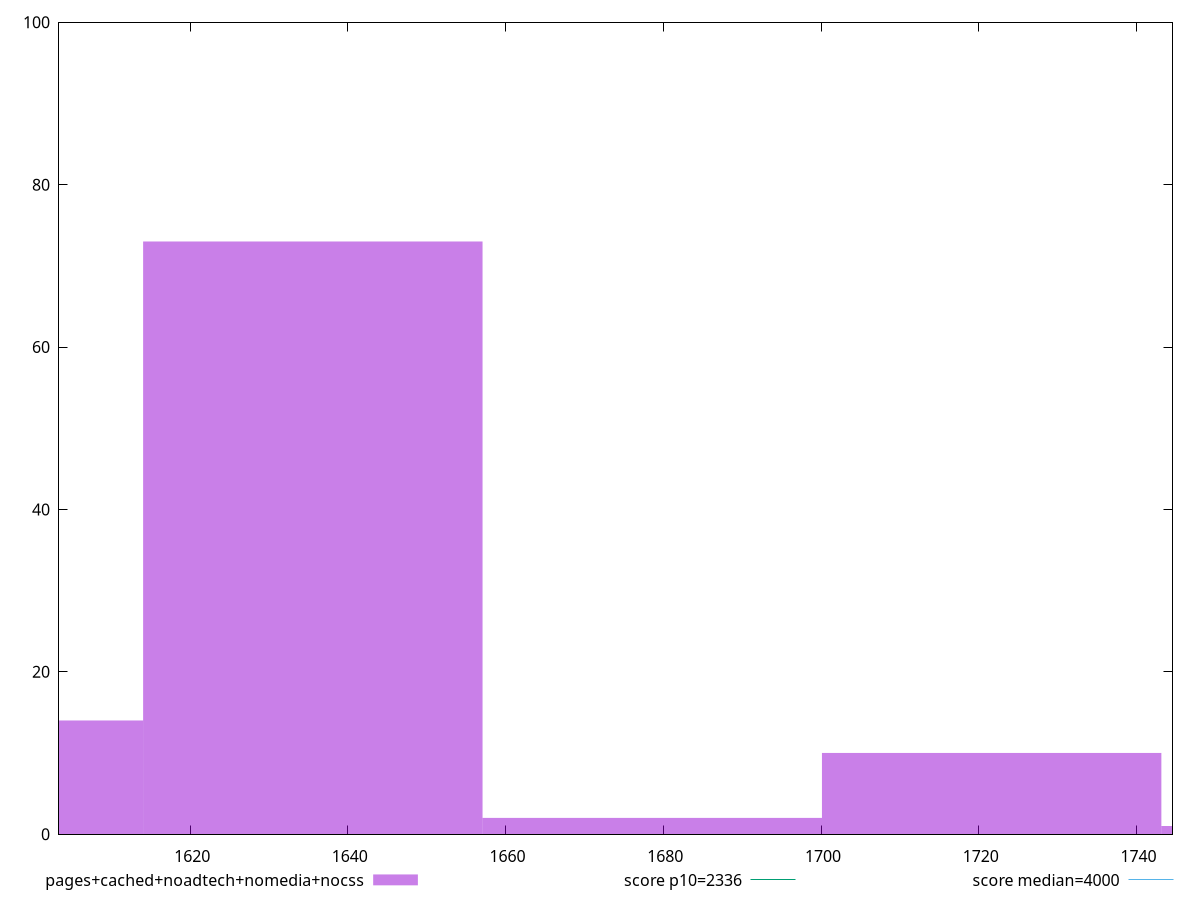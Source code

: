 reset

$pagesCachedNoadtechNomediaNocss <<EOF
1721.6387840348305 10
1635.556844833089 73
1592.5158752322181 14
1678.5978144339597 2
1764.6797536357012 1
EOF

set key outside below
set boxwidth 43.04096960087076
set xrange [1603.369:1744.5710000000004]
set yrange [0:100]
set trange [0:100]
set style fill transparent solid 0.5 noborder

set parametric
set terminal svg size 640, 490 enhanced background rgb 'white'
set output "report_00009_2021-02-08T22-37-41.559Z/first-contentful-paint/comparison/histogram/4_vs_5.svg"

plot $pagesCachedNoadtechNomediaNocss title "pages+cached+noadtech+nomedia+nocss" with boxes, \
     2336,t title "score p10=2336", \
     4000,t title "score median=4000"

reset
